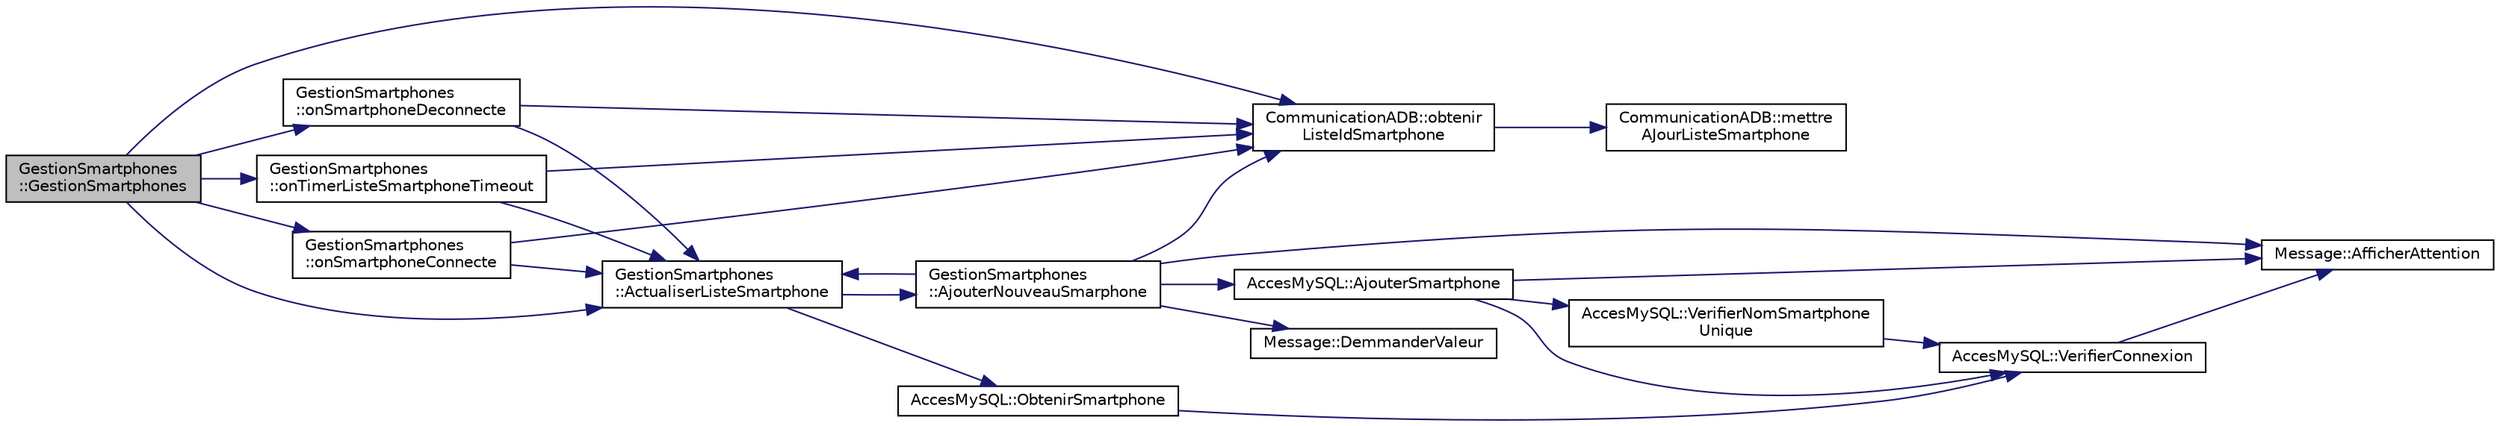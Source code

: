 digraph "GestionSmartphones::GestionSmartphones"
{
 // LATEX_PDF_SIZE
  edge [fontname="Helvetica",fontsize="10",labelfontname="Helvetica",labelfontsize="10"];
  node [fontname="Helvetica",fontsize="10",shape=record];
  rankdir="LR";
  Node1 [label="GestionSmartphones\l::GestionSmartphones",height=0.2,width=0.4,color="black", fillcolor="grey75", style="filled", fontcolor="black",tooltip=" "];
  Node1 -> Node2 [color="midnightblue",fontsize="10",style="solid",fontname="Helvetica"];
  Node2 [label="GestionSmartphones\l::ActualiserListeSmartphone",height=0.2,width=0.4,color="black", fillcolor="white", style="filled",URL="$class_gestion_smartphones.html#a325b10032ef763f91132e68de58b3448",tooltip=" "];
  Node2 -> Node3 [color="midnightblue",fontsize="10",style="solid",fontname="Helvetica"];
  Node3 [label="GestionSmartphones\l::AjouterNouveauSmarphone",height=0.2,width=0.4,color="black", fillcolor="white", style="filled",URL="$class_gestion_smartphones.html#abbd47ef5316c59a889100edcbcfa50ad",tooltip=" "];
  Node3 -> Node2 [color="midnightblue",fontsize="10",style="solid",fontname="Helvetica"];
  Node3 -> Node4 [color="midnightblue",fontsize="10",style="solid",fontname="Helvetica"];
  Node4 [label="Message::AfficherAttention",height=0.2,width=0.4,color="black", fillcolor="white", style="filled",URL="$class_message.html#ac86f47b97c03cd86df0f23a28ea8a0a9",tooltip="Message::AfficherAttention Permet d'afficher l'information passé en paramètre dans un popup avec une ..."];
  Node3 -> Node5 [color="midnightblue",fontsize="10",style="solid",fontname="Helvetica"];
  Node5 [label="AccesMySQL::AjouterSmartphone",height=0.2,width=0.4,color="black", fillcolor="white", style="filled",URL="$class_acces_my_s_q_l.html#acdded8da4d817333c98516e17d688597",tooltip=" "];
  Node5 -> Node4 [color="midnightblue",fontsize="10",style="solid",fontname="Helvetica"];
  Node5 -> Node6 [color="midnightblue",fontsize="10",style="solid",fontname="Helvetica"];
  Node6 [label="AccesMySQL::VerifierConnexion",height=0.2,width=0.4,color="black", fillcolor="white", style="filled",URL="$class_acces_my_s_q_l.html#ae2b42d87939b253b3cccb1a69b49cc51",tooltip=" "];
  Node6 -> Node4 [color="midnightblue",fontsize="10",style="solid",fontname="Helvetica"];
  Node5 -> Node7 [color="midnightblue",fontsize="10",style="solid",fontname="Helvetica"];
  Node7 [label="AccesMySQL::VerifierNomSmartphone\lUnique",height=0.2,width=0.4,color="black", fillcolor="white", style="filled",URL="$class_acces_my_s_q_l.html#a94a65efa0c6e39d2311569fb3568e6d3",tooltip=" "];
  Node7 -> Node6 [color="midnightblue",fontsize="10",style="solid",fontname="Helvetica"];
  Node3 -> Node8 [color="midnightblue",fontsize="10",style="solid",fontname="Helvetica"];
  Node8 [label="Message::DemmanderValeur",height=0.2,width=0.4,color="black", fillcolor="white", style="filled",URL="$class_message.html#a550c218a8d9e51ccb7c6871c195cc103",tooltip="Message::DemmanderValeur Permet de demmander une chaine de caractètre à l'utilisateur dans un popup."];
  Node3 -> Node9 [color="midnightblue",fontsize="10",style="solid",fontname="Helvetica"];
  Node9 [label="CommunicationADB::obtenir\lListeIdSmartphone",height=0.2,width=0.4,color="black", fillcolor="white", style="filled",URL="$class_communication_a_d_b.html#a046dcfe1c3608a52360e803cc7dc0b48",tooltip="CommunicationADB::obtenirListeSmartphone Cette méthode permet de retourner la liste des smartphones c..."];
  Node9 -> Node10 [color="midnightblue",fontsize="10",style="solid",fontname="Helvetica"];
  Node10 [label="CommunicationADB::mettre\lAJourListeSmartphone",height=0.2,width=0.4,color="black", fillcolor="white", style="filled",URL="$class_communication_a_d_b.html#a3d190ac7bc33016e8ea16efc00cb49df",tooltip="CommunicationADB::mettreAJourListeSmartphone Cette méthode permet de relancer la détection des smartp..."];
  Node2 -> Node11 [color="midnightblue",fontsize="10",style="solid",fontname="Helvetica"];
  Node11 [label="AccesMySQL::ObtenirSmartphone",height=0.2,width=0.4,color="black", fillcolor="white", style="filled",URL="$class_acces_my_s_q_l.html#ad4b88823becedeea836e2dbe30fa14e5",tooltip=" "];
  Node11 -> Node6 [color="midnightblue",fontsize="10",style="solid",fontname="Helvetica"];
  Node1 -> Node9 [color="midnightblue",fontsize="10",style="solid",fontname="Helvetica"];
  Node1 -> Node12 [color="midnightblue",fontsize="10",style="solid",fontname="Helvetica"];
  Node12 [label="GestionSmartphones\l::onSmartphoneConnecte",height=0.2,width=0.4,color="black", fillcolor="white", style="filled",URL="$class_gestion_smartphones.html#afd1f2126c2e3d9b0c2da1983b9415ca4",tooltip=" "];
  Node12 -> Node2 [color="midnightblue",fontsize="10",style="solid",fontname="Helvetica"];
  Node12 -> Node9 [color="midnightblue",fontsize="10",style="solid",fontname="Helvetica"];
  Node1 -> Node13 [color="midnightblue",fontsize="10",style="solid",fontname="Helvetica"];
  Node13 [label="GestionSmartphones\l::onSmartphoneDeconnecte",height=0.2,width=0.4,color="black", fillcolor="white", style="filled",URL="$class_gestion_smartphones.html#af3cb157872554c8da48113bb6f334df8",tooltip=" "];
  Node13 -> Node2 [color="midnightblue",fontsize="10",style="solid",fontname="Helvetica"];
  Node13 -> Node9 [color="midnightblue",fontsize="10",style="solid",fontname="Helvetica"];
  Node1 -> Node14 [color="midnightblue",fontsize="10",style="solid",fontname="Helvetica"];
  Node14 [label="GestionSmartphones\l::onTimerListeSmartphoneTimeout",height=0.2,width=0.4,color="black", fillcolor="white", style="filled",URL="$class_gestion_smartphones.html#acd6d9ceafd5b1a8b55fe225c8f096d89",tooltip=" "];
  Node14 -> Node2 [color="midnightblue",fontsize="10",style="solid",fontname="Helvetica"];
  Node14 -> Node9 [color="midnightblue",fontsize="10",style="solid",fontname="Helvetica"];
}
